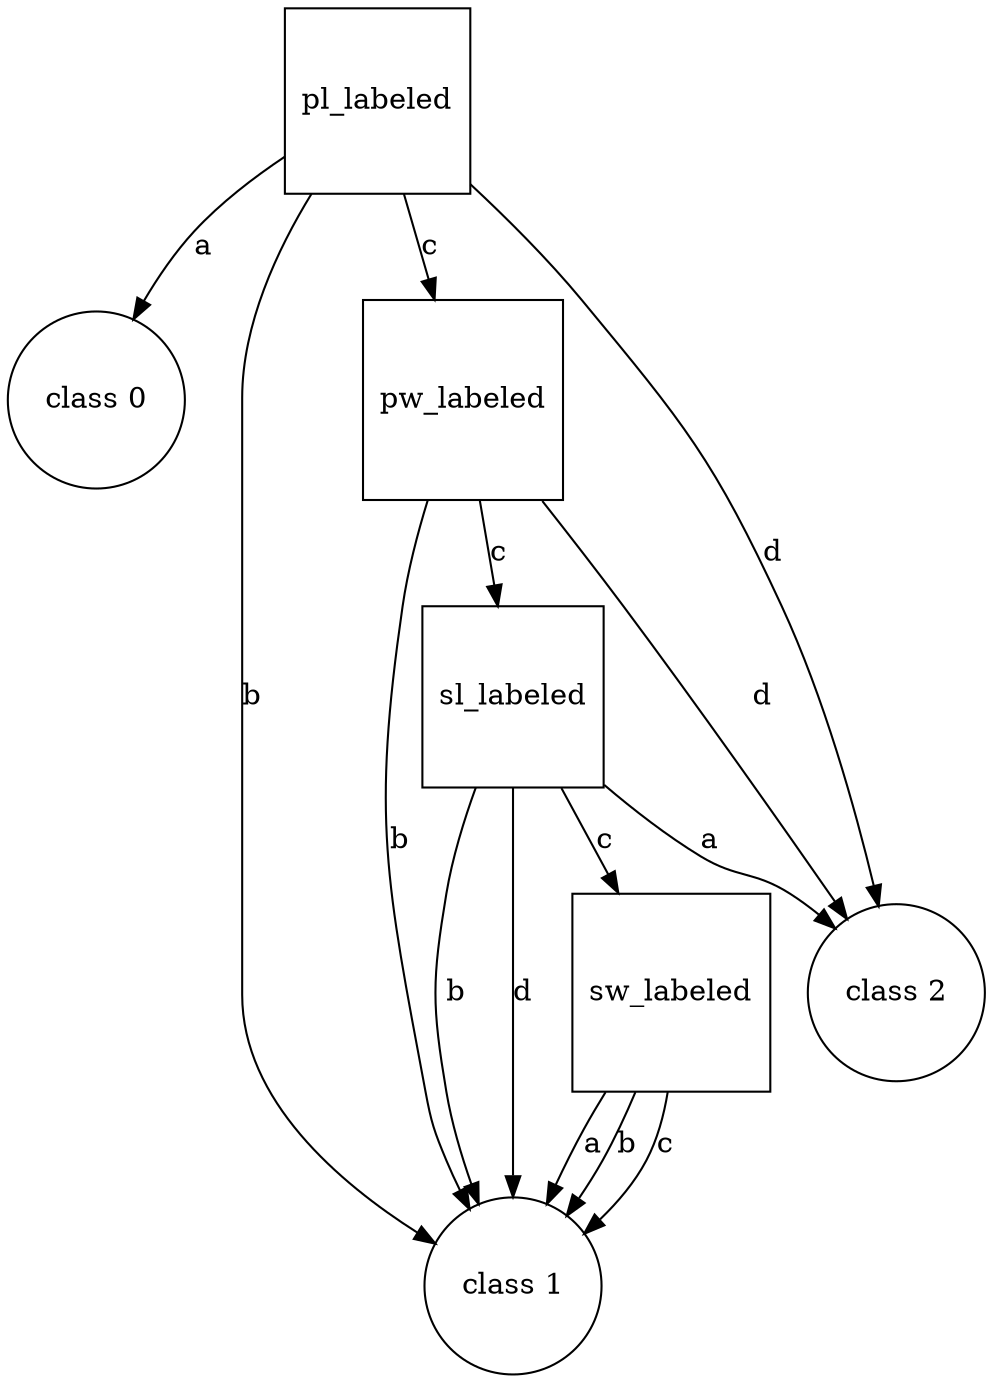 digraph "Decision-Tree" {
	node [shape=square]
	pl_labeled
	node [shape=square]
	node [shape=circle]
	"class 0"
	pl_labeled -> "class 0" [label=a]
	node [shape=square]
	node [shape=circle]
	"class 1"
	pl_labeled -> "class 1" [label=b]
	node [shape=square]
	pw_labeled
	pl_labeled -> pw_labeled [label=c]
	node [shape=square]
	node [shape=circle]
	"class 1"
	pw_labeled -> "class 1" [label=b]
	node [shape=square]
	sl_labeled
	pw_labeled -> sl_labeled [label=c]
	node [shape=square]
	node [shape=circle]
	"class 2"
	sl_labeled -> "class 2" [label=a]
	node [shape=square]
	node [shape=circle]
	"class 1"
	sl_labeled -> "class 1" [label=b]
	node [shape=square]
	sw_labeled
	sl_labeled -> sw_labeled [label=c]
	node [shape=square]
	node [shape=circle]
	"class 1"
	sw_labeled -> "class 1" [label=a]
	node [shape=square]
	node [shape=circle]
	"class 1"
	sw_labeled -> "class 1" [label=b]
	node [shape=square]
	node [shape=circle]
	"class 1"
	sw_labeled -> "class 1" [label=c]
	node [shape=square]
	node [shape=circle]
	"class 1"
	sl_labeled -> "class 1" [label=d]
	node [shape=square]
	node [shape=circle]
	"class 2"
	pw_labeled -> "class 2" [label=d]
	node [shape=square]
	node [shape=circle]
	"class 2"
	pl_labeled -> "class 2" [label=d]
}
